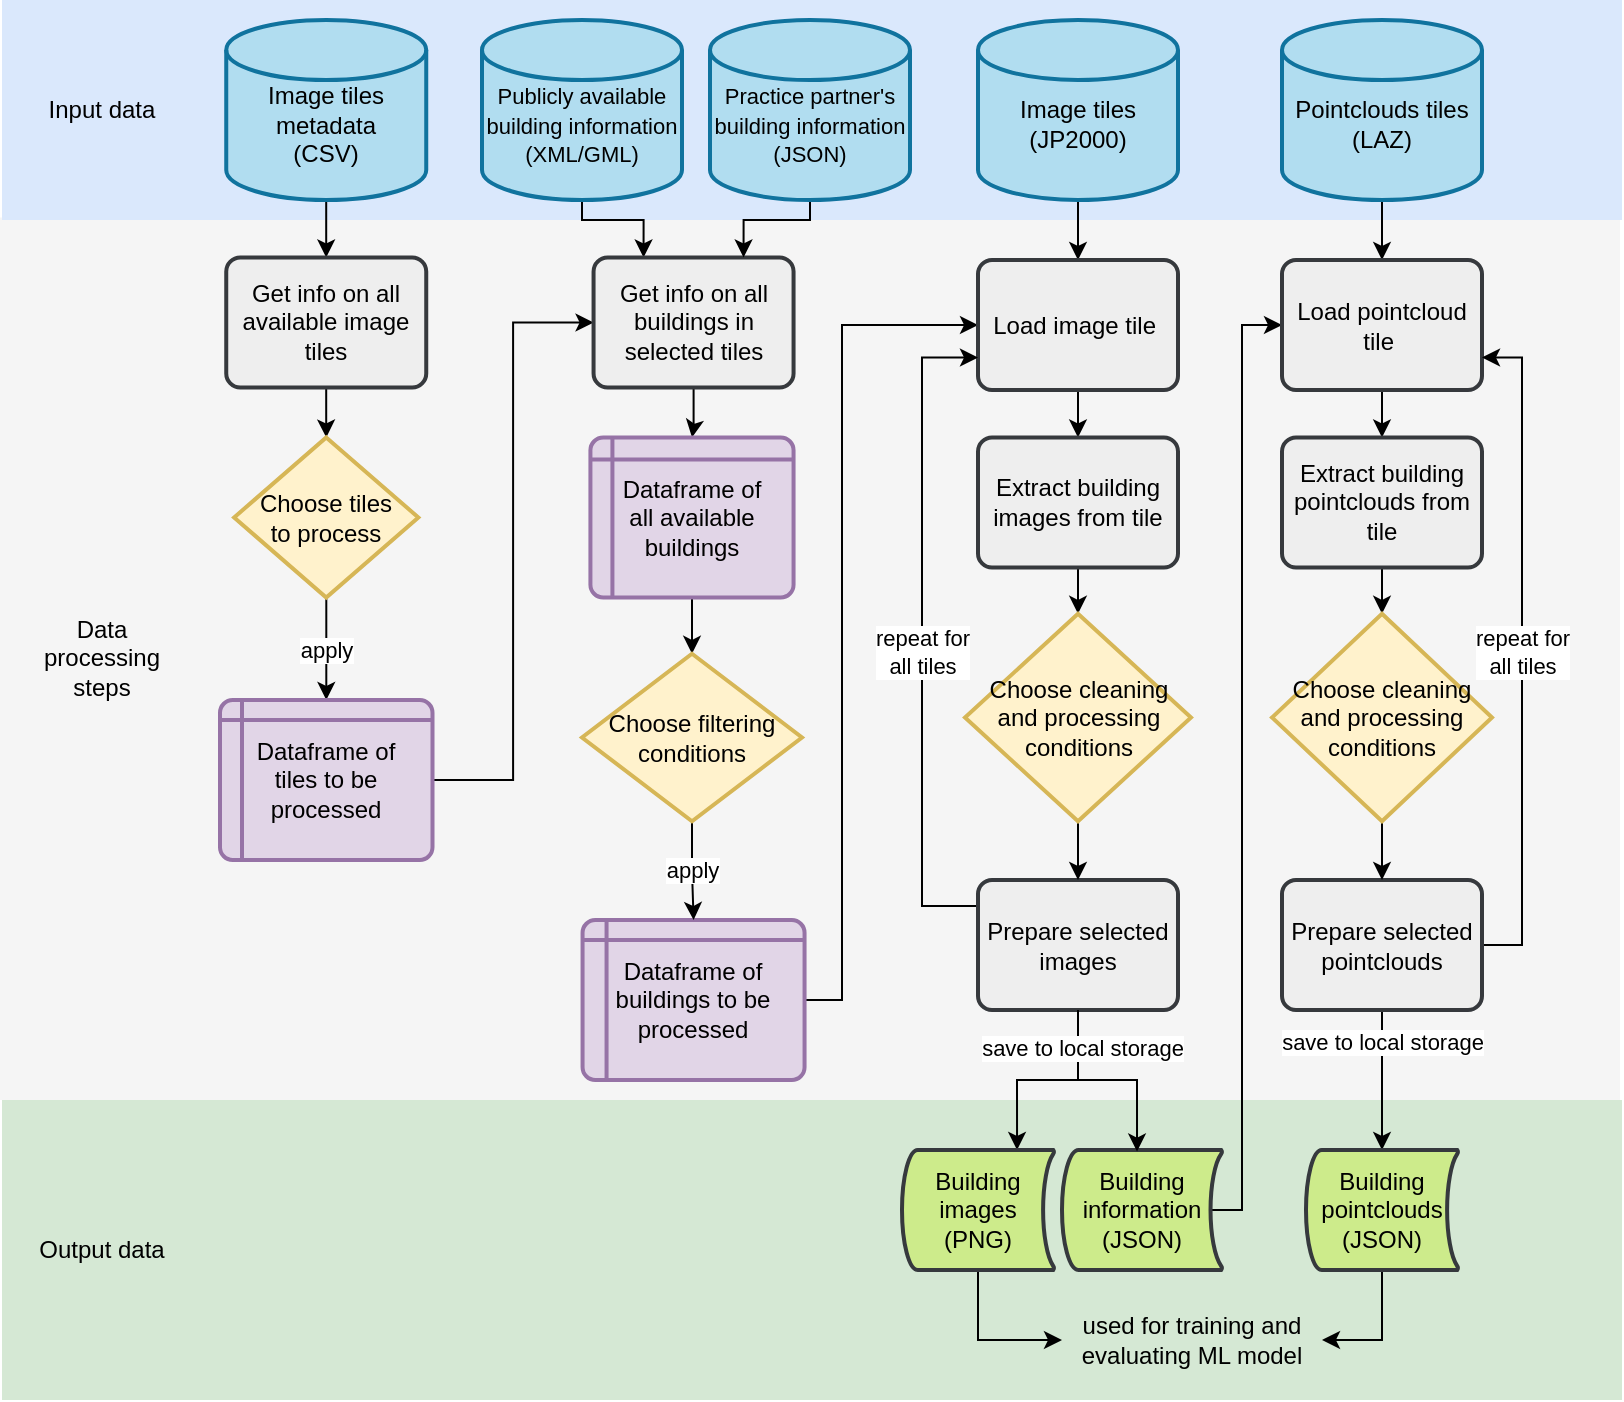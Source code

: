 <mxfile version="21.1.4" type="device">
  <diagram id="C5RBs43oDa-KdzZeNtuy" name="Page-1">
    <mxGraphModel dx="989" dy="553" grid="1" gridSize="10" guides="1" tooltips="1" connect="1" arrows="1" fold="1" page="1" pageScale="1" pageWidth="827" pageHeight="1169" background="none" math="0" shadow="0">
      <root>
        <mxCell id="WIyWlLk6GJQsqaUBKTNV-0" />
        <mxCell id="WIyWlLk6GJQsqaUBKTNV-1" parent="WIyWlLk6GJQsqaUBKTNV-0" />
        <mxCell id="_6LwRVh_wQ2znvyvovlK-70" value="" style="rounded=1;whiteSpace=wrap;html=1;absoluteArcSize=1;arcSize=0;strokeWidth=2;strokeColor=none;fillColor=#d5e8d4;" parent="WIyWlLk6GJQsqaUBKTNV-1" vertex="1">
          <mxGeometry x="10" y="560" width="810" height="150" as="geometry" />
        </mxCell>
        <mxCell id="_6LwRVh_wQ2znvyvovlK-71" value="Output data" style="rounded=1;whiteSpace=wrap;html=1;absoluteArcSize=1;arcSize=14;strokeWidth=2;fillColor=none;strokeColor=none;" parent="WIyWlLk6GJQsqaUBKTNV-1" vertex="1">
          <mxGeometry x="20" y="585" width="80" height="100" as="geometry" />
        </mxCell>
        <mxCell id="_6LwRVh_wQ2znvyvovlK-68" value="" style="rounded=1;whiteSpace=wrap;html=1;absoluteArcSize=1;arcSize=0;strokeWidth=2;strokeColor=none;fillColor=#f5f5f5;fontColor=#333333;" parent="WIyWlLk6GJQsqaUBKTNV-1" vertex="1">
          <mxGeometry x="9" y="118.75" width="810" height="441.25" as="geometry" />
        </mxCell>
        <mxCell id="_6LwRVh_wQ2znvyvovlK-69" value="Data processing steps" style="rounded=1;whiteSpace=wrap;html=1;absoluteArcSize=1;arcSize=14;strokeWidth=2;fillColor=none;strokeColor=none;" parent="WIyWlLk6GJQsqaUBKTNV-1" vertex="1">
          <mxGeometry x="20" y="289.38" width="80" height="100" as="geometry" />
        </mxCell>
        <mxCell id="_6LwRVh_wQ2znvyvovlK-66" value="" style="rounded=1;whiteSpace=wrap;html=1;absoluteArcSize=1;arcSize=0;strokeWidth=2;strokeColor=none;fillColor=#dae8fc;" parent="WIyWlLk6GJQsqaUBKTNV-1" vertex="1">
          <mxGeometry x="10" y="10" width="810" height="110" as="geometry" />
        </mxCell>
        <mxCell id="_6LwRVh_wQ2znvyvovlK-57" value="" style="edgeStyle=orthogonalEdgeStyle;rounded=0;orthogonalLoop=1;jettySize=auto;html=1;" parent="WIyWlLk6GJQsqaUBKTNV-1" source="_6LwRVh_wQ2znvyvovlK-0" target="_6LwRVh_wQ2znvyvovlK-55" edge="1">
          <mxGeometry relative="1" as="geometry" />
        </mxCell>
        <mxCell id="_6LwRVh_wQ2znvyvovlK-0" value="&lt;br&gt;Pointclouds tiles&lt;br&gt;(LAZ)" style="strokeWidth=2;html=1;shape=mxgraph.flowchart.database;whiteSpace=wrap;fillColor=#b1ddf0;strokeColor=#10739e;" parent="WIyWlLk6GJQsqaUBKTNV-1" vertex="1">
          <mxGeometry x="650" y="20" width="100" height="90" as="geometry" />
        </mxCell>
        <mxCell id="_6LwRVh_wQ2znvyvovlK-5" value="" style="edgeStyle=orthogonalEdgeStyle;rounded=0;orthogonalLoop=1;jettySize=auto;html=1;" parent="WIyWlLk6GJQsqaUBKTNV-1" source="_6LwRVh_wQ2znvyvovlK-2" target="_6LwRVh_wQ2znvyvovlK-4" edge="1">
          <mxGeometry relative="1" as="geometry" />
        </mxCell>
        <mxCell id="_6LwRVh_wQ2znvyvovlK-2" value="&lt;br&gt;Image tiles&lt;br&gt;metadata&lt;br&gt;(CSV)" style="strokeWidth=2;html=1;shape=mxgraph.flowchart.database;whiteSpace=wrap;fillColor=#b1ddf0;strokeColor=#10739e;" parent="WIyWlLk6GJQsqaUBKTNV-1" vertex="1">
          <mxGeometry x="122.12" y="20" width="100" height="90" as="geometry" />
        </mxCell>
        <mxCell id="_6LwRVh_wQ2znvyvovlK-17" value="" style="edgeStyle=orthogonalEdgeStyle;rounded=0;orthogonalLoop=1;jettySize=auto;html=1;entryX=0.25;entryY=0;entryDx=0;entryDy=0;" parent="WIyWlLk6GJQsqaUBKTNV-1" source="_6LwRVh_wQ2znvyvovlK-3" target="_6LwRVh_wQ2znvyvovlK-15" edge="1">
          <mxGeometry relative="1" as="geometry">
            <Array as="points">
              <mxPoint x="300" y="120" />
              <mxPoint x="331" y="120" />
            </Array>
          </mxGeometry>
        </mxCell>
        <mxCell id="_6LwRVh_wQ2znvyvovlK-3" value="&lt;font style=&quot;font-size: 11px;&quot;&gt;&lt;br&gt;Publicly available building information&lt;br&gt;(XML/GML)&lt;/font&gt;" style="strokeWidth=2;html=1;shape=mxgraph.flowchart.database;whiteSpace=wrap;fillColor=#b1ddf0;strokeColor=#10739e;" parent="WIyWlLk6GJQsqaUBKTNV-1" vertex="1">
          <mxGeometry x="250" y="20" width="100" height="90" as="geometry" />
        </mxCell>
        <mxCell id="_6LwRVh_wQ2znvyvovlK-12" value="" style="edgeStyle=orthogonalEdgeStyle;rounded=0;orthogonalLoop=1;jettySize=auto;html=1;" parent="WIyWlLk6GJQsqaUBKTNV-1" source="_6LwRVh_wQ2znvyvovlK-4" target="_6LwRVh_wQ2znvyvovlK-10" edge="1">
          <mxGeometry relative="1" as="geometry" />
        </mxCell>
        <mxCell id="_6LwRVh_wQ2znvyvovlK-4" value="Get info on all available image tiles" style="rounded=1;whiteSpace=wrap;html=1;absoluteArcSize=1;arcSize=14;strokeWidth=2;fillColor=#eeeeee;strokeColor=#36393d;" parent="WIyWlLk6GJQsqaUBKTNV-1" vertex="1">
          <mxGeometry x="122.12" y="138.75" width="100" height="65" as="geometry" />
        </mxCell>
        <mxCell id="_6LwRVh_wQ2znvyvovlK-38" value="" style="edgeStyle=orthogonalEdgeStyle;rounded=0;orthogonalLoop=1;jettySize=auto;html=1;" parent="WIyWlLk6GJQsqaUBKTNV-1" source="_6LwRVh_wQ2znvyvovlK-7" target="_6LwRVh_wQ2znvyvovlK-34" edge="1">
          <mxGeometry relative="1" as="geometry" />
        </mxCell>
        <mxCell id="_6LwRVh_wQ2znvyvovlK-7" value="&lt;br&gt;Image tiles&lt;br&gt;(JP2000)" style="strokeWidth=2;html=1;shape=mxgraph.flowchart.database;whiteSpace=wrap;fillColor=#b1ddf0;strokeColor=#10739e;" parent="WIyWlLk6GJQsqaUBKTNV-1" vertex="1">
          <mxGeometry x="498" y="20" width="100" height="90" as="geometry" />
        </mxCell>
        <mxCell id="_6LwRVh_wQ2znvyvovlK-14" value="apply" style="edgeStyle=orthogonalEdgeStyle;rounded=0;orthogonalLoop=1;jettySize=auto;html=1;" parent="WIyWlLk6GJQsqaUBKTNV-1" source="_6LwRVh_wQ2znvyvovlK-10" target="_6LwRVh_wQ2znvyvovlK-13" edge="1">
          <mxGeometry x="0.014" relative="1" as="geometry">
            <mxPoint as="offset" />
          </mxGeometry>
        </mxCell>
        <mxCell id="_6LwRVh_wQ2znvyvovlK-10" value="Choose tiles &lt;br&gt;to process" style="strokeWidth=2;html=1;shape=mxgraph.flowchart.decision;whiteSpace=wrap;fillColor=#fff2cc;strokeColor=#d6b656;" parent="WIyWlLk6GJQsqaUBKTNV-1" vertex="1">
          <mxGeometry x="126.06" y="228.75" width="92.12" height="80" as="geometry" />
        </mxCell>
        <mxCell id="_6LwRVh_wQ2znvyvovlK-36" style="edgeStyle=orthogonalEdgeStyle;rounded=0;orthogonalLoop=1;jettySize=auto;html=1;entryX=0;entryY=0.5;entryDx=0;entryDy=0;" parent="WIyWlLk6GJQsqaUBKTNV-1" source="_6LwRVh_wQ2znvyvovlK-13" target="_6LwRVh_wQ2znvyvovlK-15" edge="1">
          <mxGeometry relative="1" as="geometry" />
        </mxCell>
        <mxCell id="_6LwRVh_wQ2znvyvovlK-13" value="Dataframe of&lt;br&gt;tiles to be processed" style="shape=internalStorage;whiteSpace=wrap;html=1;dx=11;dy=10;rounded=1;arcSize=8;strokeWidth=2;fillColor=#e1d5e7;strokeColor=#9673a6;" parent="WIyWlLk6GJQsqaUBKTNV-1" vertex="1">
          <mxGeometry x="119" y="360" width="106.25" height="80" as="geometry" />
        </mxCell>
        <mxCell id="_6LwRVh_wQ2znvyvovlK-26" value="" style="edgeStyle=orthogonalEdgeStyle;rounded=0;orthogonalLoop=1;jettySize=auto;html=1;" parent="WIyWlLk6GJQsqaUBKTNV-1" source="_6LwRVh_wQ2znvyvovlK-15" target="_6LwRVh_wQ2znvyvovlK-25" edge="1">
          <mxGeometry relative="1" as="geometry" />
        </mxCell>
        <mxCell id="_6LwRVh_wQ2znvyvovlK-15" value="Get info on all buildings in selected tiles" style="rounded=1;whiteSpace=wrap;html=1;absoluteArcSize=1;arcSize=14;strokeWidth=2;fillColor=#eeeeee;strokeColor=#36393d;" parent="WIyWlLk6GJQsqaUBKTNV-1" vertex="1">
          <mxGeometry x="305.78" y="138.75" width="100" height="65" as="geometry" />
        </mxCell>
        <mxCell id="_6LwRVh_wQ2znvyvovlK-37" value="" style="edgeStyle=orthogonalEdgeStyle;rounded=0;orthogonalLoop=1;jettySize=auto;html=1;" parent="WIyWlLk6GJQsqaUBKTNV-1" source="_6LwRVh_wQ2znvyvovlK-25" target="_6LwRVh_wQ2znvyvovlK-19" edge="1">
          <mxGeometry relative="1" as="geometry" />
        </mxCell>
        <mxCell id="_6LwRVh_wQ2znvyvovlK-25" value="Dataframe of&lt;br&gt;all available &lt;br&gt;buildings" style="shape=internalStorage;whiteSpace=wrap;html=1;dx=11;dy=11;rounded=1;arcSize=8;strokeWidth=2;fillColor=#e1d5e7;strokeColor=#9673a6;" parent="WIyWlLk6GJQsqaUBKTNV-1" vertex="1">
          <mxGeometry x="304.21" y="228.75" width="101.57" height="80" as="geometry" />
        </mxCell>
        <mxCell id="_6LwRVh_wQ2znvyvovlK-40" style="edgeStyle=orthogonalEdgeStyle;rounded=0;orthogonalLoop=1;jettySize=auto;html=1;exitX=1;exitY=0.5;exitDx=0;exitDy=0;entryX=0;entryY=0.5;entryDx=0;entryDy=0;" parent="WIyWlLk6GJQsqaUBKTNV-1" source="_6LwRVh_wQ2znvyvovlK-32" target="_6LwRVh_wQ2znvyvovlK-34" edge="1">
          <mxGeometry relative="1" as="geometry">
            <Array as="points">
              <mxPoint x="430" y="510" />
              <mxPoint x="430" y="173" />
            </Array>
          </mxGeometry>
        </mxCell>
        <mxCell id="_6LwRVh_wQ2znvyvovlK-32" value="Dataframe of&lt;br style=&quot;border-color: var(--border-color);&quot;&gt;buildings to be processed" style="shape=internalStorage;whiteSpace=wrap;html=1;dx=12;dy=10;rounded=1;arcSize=8;strokeWidth=2;fillColor=#e1d5e7;strokeColor=#9673a6;" parent="WIyWlLk6GJQsqaUBKTNV-1" vertex="1">
          <mxGeometry x="300.28" y="470" width="111" height="80" as="geometry" />
        </mxCell>
        <mxCell id="-pUi8ZdjraSUFQL0CSkK-4" style="edgeStyle=orthogonalEdgeStyle;rounded=0;orthogonalLoop=1;jettySize=auto;html=1;exitX=0.5;exitY=1;exitDx=0;exitDy=0;entryX=0.5;entryY=0;entryDx=0;entryDy=0;" edge="1" parent="WIyWlLk6GJQsqaUBKTNV-1" source="_6LwRVh_wQ2znvyvovlK-34" target="_6LwRVh_wQ2znvyvovlK-39">
          <mxGeometry relative="1" as="geometry" />
        </mxCell>
        <mxCell id="_6LwRVh_wQ2znvyvovlK-34" value="Load image tile&amp;nbsp;" style="rounded=1;whiteSpace=wrap;html=1;absoluteArcSize=1;arcSize=14;strokeWidth=2;fillColor=#eeeeee;strokeColor=#36393d;" parent="WIyWlLk6GJQsqaUBKTNV-1" vertex="1">
          <mxGeometry x="498" y="140" width="100" height="65" as="geometry" />
        </mxCell>
        <mxCell id="_6LwRVh_wQ2znvyvovlK-48" value="apply" style="edgeStyle=orthogonalEdgeStyle;rounded=0;orthogonalLoop=1;jettySize=auto;html=1;" parent="WIyWlLk6GJQsqaUBKTNV-1" source="_6LwRVh_wQ2znvyvovlK-19" target="_6LwRVh_wQ2znvyvovlK-32" edge="1">
          <mxGeometry relative="1" as="geometry" />
        </mxCell>
        <mxCell id="_6LwRVh_wQ2znvyvovlK-19" value="Choose filtering conditions" style="strokeWidth=2;html=1;shape=mxgraph.flowchart.decision;whiteSpace=wrap;fillColor=#fff2cc;strokeColor=#d6b656;" parent="WIyWlLk6GJQsqaUBKTNV-1" vertex="1">
          <mxGeometry x="300.0" y="336.88" width="110" height="83.75" as="geometry" />
        </mxCell>
        <mxCell id="_6LwRVh_wQ2znvyvovlK-79" style="edgeStyle=orthogonalEdgeStyle;rounded=0;orthogonalLoop=1;jettySize=auto;html=1;exitX=0.5;exitY=1;exitDx=0;exitDy=0;entryX=0.5;entryY=0;entryDx=0;entryDy=0;entryPerimeter=0;" parent="WIyWlLk6GJQsqaUBKTNV-1" source="_6LwRVh_wQ2znvyvovlK-39" target="_6LwRVh_wQ2znvyvovlK-77" edge="1">
          <mxGeometry relative="1" as="geometry" />
        </mxCell>
        <mxCell id="_6LwRVh_wQ2znvyvovlK-39" value="Extract building images from tile" style="rounded=1;whiteSpace=wrap;html=1;absoluteArcSize=1;arcSize=14;strokeWidth=2;fillColor=#eeeeee;strokeColor=#36393d;" parent="WIyWlLk6GJQsqaUBKTNV-1" vertex="1">
          <mxGeometry x="498" y="228.75" width="100" height="65" as="geometry" />
        </mxCell>
        <mxCell id="_6LwRVh_wQ2znvyvovlK-47" value="" style="edgeStyle=orthogonalEdgeStyle;rounded=0;orthogonalLoop=1;jettySize=auto;html=1;entryX=0.757;entryY=0;entryDx=0;entryDy=0;entryPerimeter=0;" parent="WIyWlLk6GJQsqaUBKTNV-1" source="_6LwRVh_wQ2znvyvovlK-44" target="_6LwRVh_wQ2znvyvovlK-46" edge="1">
          <mxGeometry relative="1" as="geometry" />
        </mxCell>
        <mxCell id="_6LwRVh_wQ2znvyvovlK-83" value="repeat for&lt;br&gt;all tiles" style="edgeStyle=orthogonalEdgeStyle;rounded=0;orthogonalLoop=1;jettySize=auto;html=1;exitX=0;exitY=0.5;exitDx=0;exitDy=0;entryX=0;entryY=0.75;entryDx=0;entryDy=0;" parent="WIyWlLk6GJQsqaUBKTNV-1" source="_6LwRVh_wQ2znvyvovlK-44" target="_6LwRVh_wQ2znvyvovlK-34" edge="1">
          <mxGeometry relative="1" as="geometry">
            <Array as="points">
              <mxPoint x="470" y="463" />
              <mxPoint x="470" y="189" />
            </Array>
          </mxGeometry>
        </mxCell>
        <mxCell id="_6LwRVh_wQ2znvyvovlK-44" value="Prepare selected images" style="rounded=1;whiteSpace=wrap;html=1;absoluteArcSize=1;arcSize=14;strokeWidth=2;fillColor=#eeeeee;strokeColor=#36393d;" parent="WIyWlLk6GJQsqaUBKTNV-1" vertex="1">
          <mxGeometry x="498" y="450" width="100" height="65" as="geometry" />
        </mxCell>
        <mxCell id="_6LwRVh_wQ2znvyvovlK-75" style="edgeStyle=orthogonalEdgeStyle;rounded=0;orthogonalLoop=1;jettySize=auto;html=1;exitX=0.5;exitY=1;exitDx=0;exitDy=0;exitPerimeter=0;entryX=0;entryY=0.5;entryDx=0;entryDy=0;" parent="WIyWlLk6GJQsqaUBKTNV-1" source="_6LwRVh_wQ2znvyvovlK-46" target="_6LwRVh_wQ2znvyvovlK-74" edge="1">
          <mxGeometry relative="1" as="geometry" />
        </mxCell>
        <mxCell id="_6LwRVh_wQ2znvyvovlK-46" value="Building&lt;br&gt;images&lt;br&gt;(PNG)" style="strokeWidth=2;html=1;shape=mxgraph.flowchart.stored_data;whiteSpace=wrap;fillColor=#cdeb8b;strokeColor=#36393d;" parent="WIyWlLk6GJQsqaUBKTNV-1" vertex="1">
          <mxGeometry x="460" y="585" width="76" height="60" as="geometry" />
        </mxCell>
        <mxCell id="_6LwRVh_wQ2znvyvovlK-51" style="edgeStyle=orthogonalEdgeStyle;rounded=0;orthogonalLoop=1;jettySize=auto;html=1;exitX=0.5;exitY=1;exitDx=0;exitDy=0;exitPerimeter=0;entryX=0.75;entryY=0;entryDx=0;entryDy=0;" parent="WIyWlLk6GJQsqaUBKTNV-1" source="_6LwRVh_wQ2znvyvovlK-49" target="_6LwRVh_wQ2znvyvovlK-15" edge="1">
          <mxGeometry relative="1" as="geometry">
            <Array as="points">
              <mxPoint x="414" y="120" />
              <mxPoint x="381" y="120" />
            </Array>
          </mxGeometry>
        </mxCell>
        <mxCell id="_6LwRVh_wQ2znvyvovlK-49" value="&lt;font style=&quot;font-size: 11px;&quot;&gt;&lt;br&gt;Practice partner&#39;s building information&lt;br&gt;(JSON)&lt;/font&gt;" style="strokeWidth=2;html=1;shape=mxgraph.flowchart.database;whiteSpace=wrap;fillColor=#b1ddf0;strokeColor=#10739e;" parent="WIyWlLk6GJQsqaUBKTNV-1" vertex="1">
          <mxGeometry x="364" y="20" width="100" height="90" as="geometry" />
        </mxCell>
        <mxCell id="_6LwRVh_wQ2znvyvovlK-56" style="edgeStyle=orthogonalEdgeStyle;rounded=0;orthogonalLoop=1;jettySize=auto;html=1;exitX=0.93;exitY=0.5;exitDx=0;exitDy=0;exitPerimeter=0;entryX=0;entryY=0.5;entryDx=0;entryDy=0;" parent="WIyWlLk6GJQsqaUBKTNV-1" source="_6LwRVh_wQ2znvyvovlK-52" target="_6LwRVh_wQ2znvyvovlK-55" edge="1">
          <mxGeometry relative="1" as="geometry">
            <Array as="points">
              <mxPoint x="630" y="615" />
              <mxPoint x="630" y="173" />
            </Array>
          </mxGeometry>
        </mxCell>
        <mxCell id="_6LwRVh_wQ2znvyvovlK-52" value="Building&lt;br&gt;information&lt;br&gt;(JSON)" style="strokeWidth=2;html=1;shape=mxgraph.flowchart.stored_data;whiteSpace=wrap;fillColor=#cdeb8b;strokeColor=#36393d;" parent="WIyWlLk6GJQsqaUBKTNV-1" vertex="1">
          <mxGeometry x="540" y="585" width="80" height="60" as="geometry" />
        </mxCell>
        <mxCell id="_6LwRVh_wQ2znvyvovlK-54" value="save to local storage" style="edgeStyle=orthogonalEdgeStyle;rounded=0;orthogonalLoop=1;jettySize=auto;html=1;exitX=0.5;exitY=1;exitDx=0;exitDy=0;entryX=0.469;entryY=0.013;entryDx=0;entryDy=0;entryPerimeter=0;" parent="WIyWlLk6GJQsqaUBKTNV-1" source="_6LwRVh_wQ2znvyvovlK-44" target="_6LwRVh_wQ2znvyvovlK-52" edge="1">
          <mxGeometry x="-0.624" y="2" relative="1" as="geometry">
            <mxPoint x="558" y="496" as="sourcePoint" />
            <mxPoint x="600" y="580" as="targetPoint" />
            <mxPoint as="offset" />
          </mxGeometry>
        </mxCell>
        <mxCell id="_6LwRVh_wQ2znvyvovlK-60" value="" style="edgeStyle=orthogonalEdgeStyle;rounded=0;orthogonalLoop=1;jettySize=auto;html=1;" parent="WIyWlLk6GJQsqaUBKTNV-1" source="_6LwRVh_wQ2znvyvovlK-55" target="_6LwRVh_wQ2znvyvovlK-59" edge="1">
          <mxGeometry relative="1" as="geometry" />
        </mxCell>
        <mxCell id="_6LwRVh_wQ2znvyvovlK-55" value="Load pointcloud tile&amp;nbsp;" style="rounded=1;whiteSpace=wrap;html=1;absoluteArcSize=1;arcSize=14;strokeWidth=2;fillColor=#eeeeee;strokeColor=#36393d;" parent="WIyWlLk6GJQsqaUBKTNV-1" vertex="1">
          <mxGeometry x="650" y="140" width="100" height="65" as="geometry" />
        </mxCell>
        <mxCell id="_6LwRVh_wQ2znvyvovlK-80" style="edgeStyle=orthogonalEdgeStyle;rounded=0;orthogonalLoop=1;jettySize=auto;html=1;exitX=0.5;exitY=1;exitDx=0;exitDy=0;" parent="WIyWlLk6GJQsqaUBKTNV-1" source="_6LwRVh_wQ2znvyvovlK-59" target="_6LwRVh_wQ2znvyvovlK-78" edge="1">
          <mxGeometry relative="1" as="geometry" />
        </mxCell>
        <mxCell id="_6LwRVh_wQ2znvyvovlK-59" value="Extract building pointclouds from tile" style="rounded=1;whiteSpace=wrap;html=1;absoluteArcSize=1;arcSize=14;strokeWidth=2;fillColor=#eeeeee;strokeColor=#36393d;" parent="WIyWlLk6GJQsqaUBKTNV-1" vertex="1">
          <mxGeometry x="650" y="228.75" width="100" height="65" as="geometry" />
        </mxCell>
        <mxCell id="_6LwRVh_wQ2znvyvovlK-65" value="save to local storage" style="edgeStyle=orthogonalEdgeStyle;rounded=0;orthogonalLoop=1;jettySize=auto;html=1;exitX=0.5;exitY=1;exitDx=0;exitDy=0;entryX=0.5;entryY=0;entryDx=0;entryDy=0;entryPerimeter=0;" parent="WIyWlLk6GJQsqaUBKTNV-1" source="_6LwRVh_wQ2znvyvovlK-61" target="_6LwRVh_wQ2znvyvovlK-64" edge="1">
          <mxGeometry x="-0.554" relative="1" as="geometry">
            <mxPoint as="offset" />
          </mxGeometry>
        </mxCell>
        <mxCell id="_6LwRVh_wQ2znvyvovlK-84" value="repeat for&lt;br&gt;all tiles" style="edgeStyle=orthogonalEdgeStyle;rounded=0;orthogonalLoop=1;jettySize=auto;html=1;exitX=1;exitY=0.5;exitDx=0;exitDy=0;entryX=1;entryY=0.75;entryDx=0;entryDy=0;" parent="WIyWlLk6GJQsqaUBKTNV-1" source="_6LwRVh_wQ2znvyvovlK-61" target="_6LwRVh_wQ2znvyvovlK-55" edge="1">
          <mxGeometry relative="1" as="geometry" />
        </mxCell>
        <mxCell id="_6LwRVh_wQ2znvyvovlK-61" value="Prepare selected pointclouds" style="rounded=1;whiteSpace=wrap;html=1;absoluteArcSize=1;arcSize=14;strokeWidth=2;fillColor=#eeeeee;strokeColor=#36393d;" parent="WIyWlLk6GJQsqaUBKTNV-1" vertex="1">
          <mxGeometry x="650" y="450" width="100" height="65" as="geometry" />
        </mxCell>
        <mxCell id="_6LwRVh_wQ2znvyvovlK-76" style="edgeStyle=orthogonalEdgeStyle;rounded=0;orthogonalLoop=1;jettySize=auto;html=1;exitX=0.5;exitY=1;exitDx=0;exitDy=0;exitPerimeter=0;entryX=1;entryY=0.5;entryDx=0;entryDy=0;" parent="WIyWlLk6GJQsqaUBKTNV-1" source="_6LwRVh_wQ2znvyvovlK-64" target="_6LwRVh_wQ2znvyvovlK-74" edge="1">
          <mxGeometry relative="1" as="geometry" />
        </mxCell>
        <mxCell id="_6LwRVh_wQ2znvyvovlK-64" value="Building&lt;br&gt;pointclouds&lt;br&gt;(JSON)" style="strokeWidth=2;html=1;shape=mxgraph.flowchart.stored_data;whiteSpace=wrap;fillColor=#cdeb8b;strokeColor=#36393d;" parent="WIyWlLk6GJQsqaUBKTNV-1" vertex="1">
          <mxGeometry x="662" y="585" width="76" height="60" as="geometry" />
        </mxCell>
        <mxCell id="_6LwRVh_wQ2znvyvovlK-67" value="Input data" style="rounded=1;whiteSpace=wrap;html=1;absoluteArcSize=1;arcSize=14;strokeWidth=2;fillColor=none;strokeColor=none;" parent="WIyWlLk6GJQsqaUBKTNV-1" vertex="1">
          <mxGeometry x="20" y="15" width="80" height="100" as="geometry" />
        </mxCell>
        <mxCell id="_6LwRVh_wQ2znvyvovlK-74" value="used for training and evaluating ML model" style="rounded=1;whiteSpace=wrap;html=1;absoluteArcSize=1;arcSize=14;strokeWidth=2;fillColor=none;strokeColor=none;" parent="WIyWlLk6GJQsqaUBKTNV-1" vertex="1">
          <mxGeometry x="540" y="665" width="130" height="30" as="geometry" />
        </mxCell>
        <mxCell id="_6LwRVh_wQ2znvyvovlK-81" style="edgeStyle=orthogonalEdgeStyle;rounded=0;orthogonalLoop=1;jettySize=auto;html=1;exitX=0.5;exitY=1;exitDx=0;exitDy=0;exitPerimeter=0;entryX=0.5;entryY=0;entryDx=0;entryDy=0;" parent="WIyWlLk6GJQsqaUBKTNV-1" source="_6LwRVh_wQ2znvyvovlK-77" target="_6LwRVh_wQ2znvyvovlK-44" edge="1">
          <mxGeometry relative="1" as="geometry" />
        </mxCell>
        <mxCell id="_6LwRVh_wQ2znvyvovlK-77" value="Choose cleaning and processing conditions" style="strokeWidth=2;html=1;shape=mxgraph.flowchart.decision;whiteSpace=wrap;fillColor=#fff2cc;strokeColor=#d6b656;" parent="WIyWlLk6GJQsqaUBKTNV-1" vertex="1">
          <mxGeometry x="491.5" y="316.88" width="113" height="103.75" as="geometry" />
        </mxCell>
        <mxCell id="_6LwRVh_wQ2znvyvovlK-82" style="edgeStyle=orthogonalEdgeStyle;rounded=0;orthogonalLoop=1;jettySize=auto;html=1;exitX=0.5;exitY=1;exitDx=0;exitDy=0;exitPerimeter=0;entryX=0.5;entryY=0;entryDx=0;entryDy=0;" parent="WIyWlLk6GJQsqaUBKTNV-1" source="_6LwRVh_wQ2znvyvovlK-78" target="_6LwRVh_wQ2znvyvovlK-61" edge="1">
          <mxGeometry relative="1" as="geometry" />
        </mxCell>
        <mxCell id="_6LwRVh_wQ2znvyvovlK-78" value="Choose cleaning and processing conditions" style="strokeWidth=2;html=1;shape=mxgraph.flowchart.decision;whiteSpace=wrap;fillColor=#fff2cc;strokeColor=#d6b656;" parent="WIyWlLk6GJQsqaUBKTNV-1" vertex="1">
          <mxGeometry x="645" y="316.88" width="110" height="103.75" as="geometry" />
        </mxCell>
      </root>
    </mxGraphModel>
  </diagram>
</mxfile>
